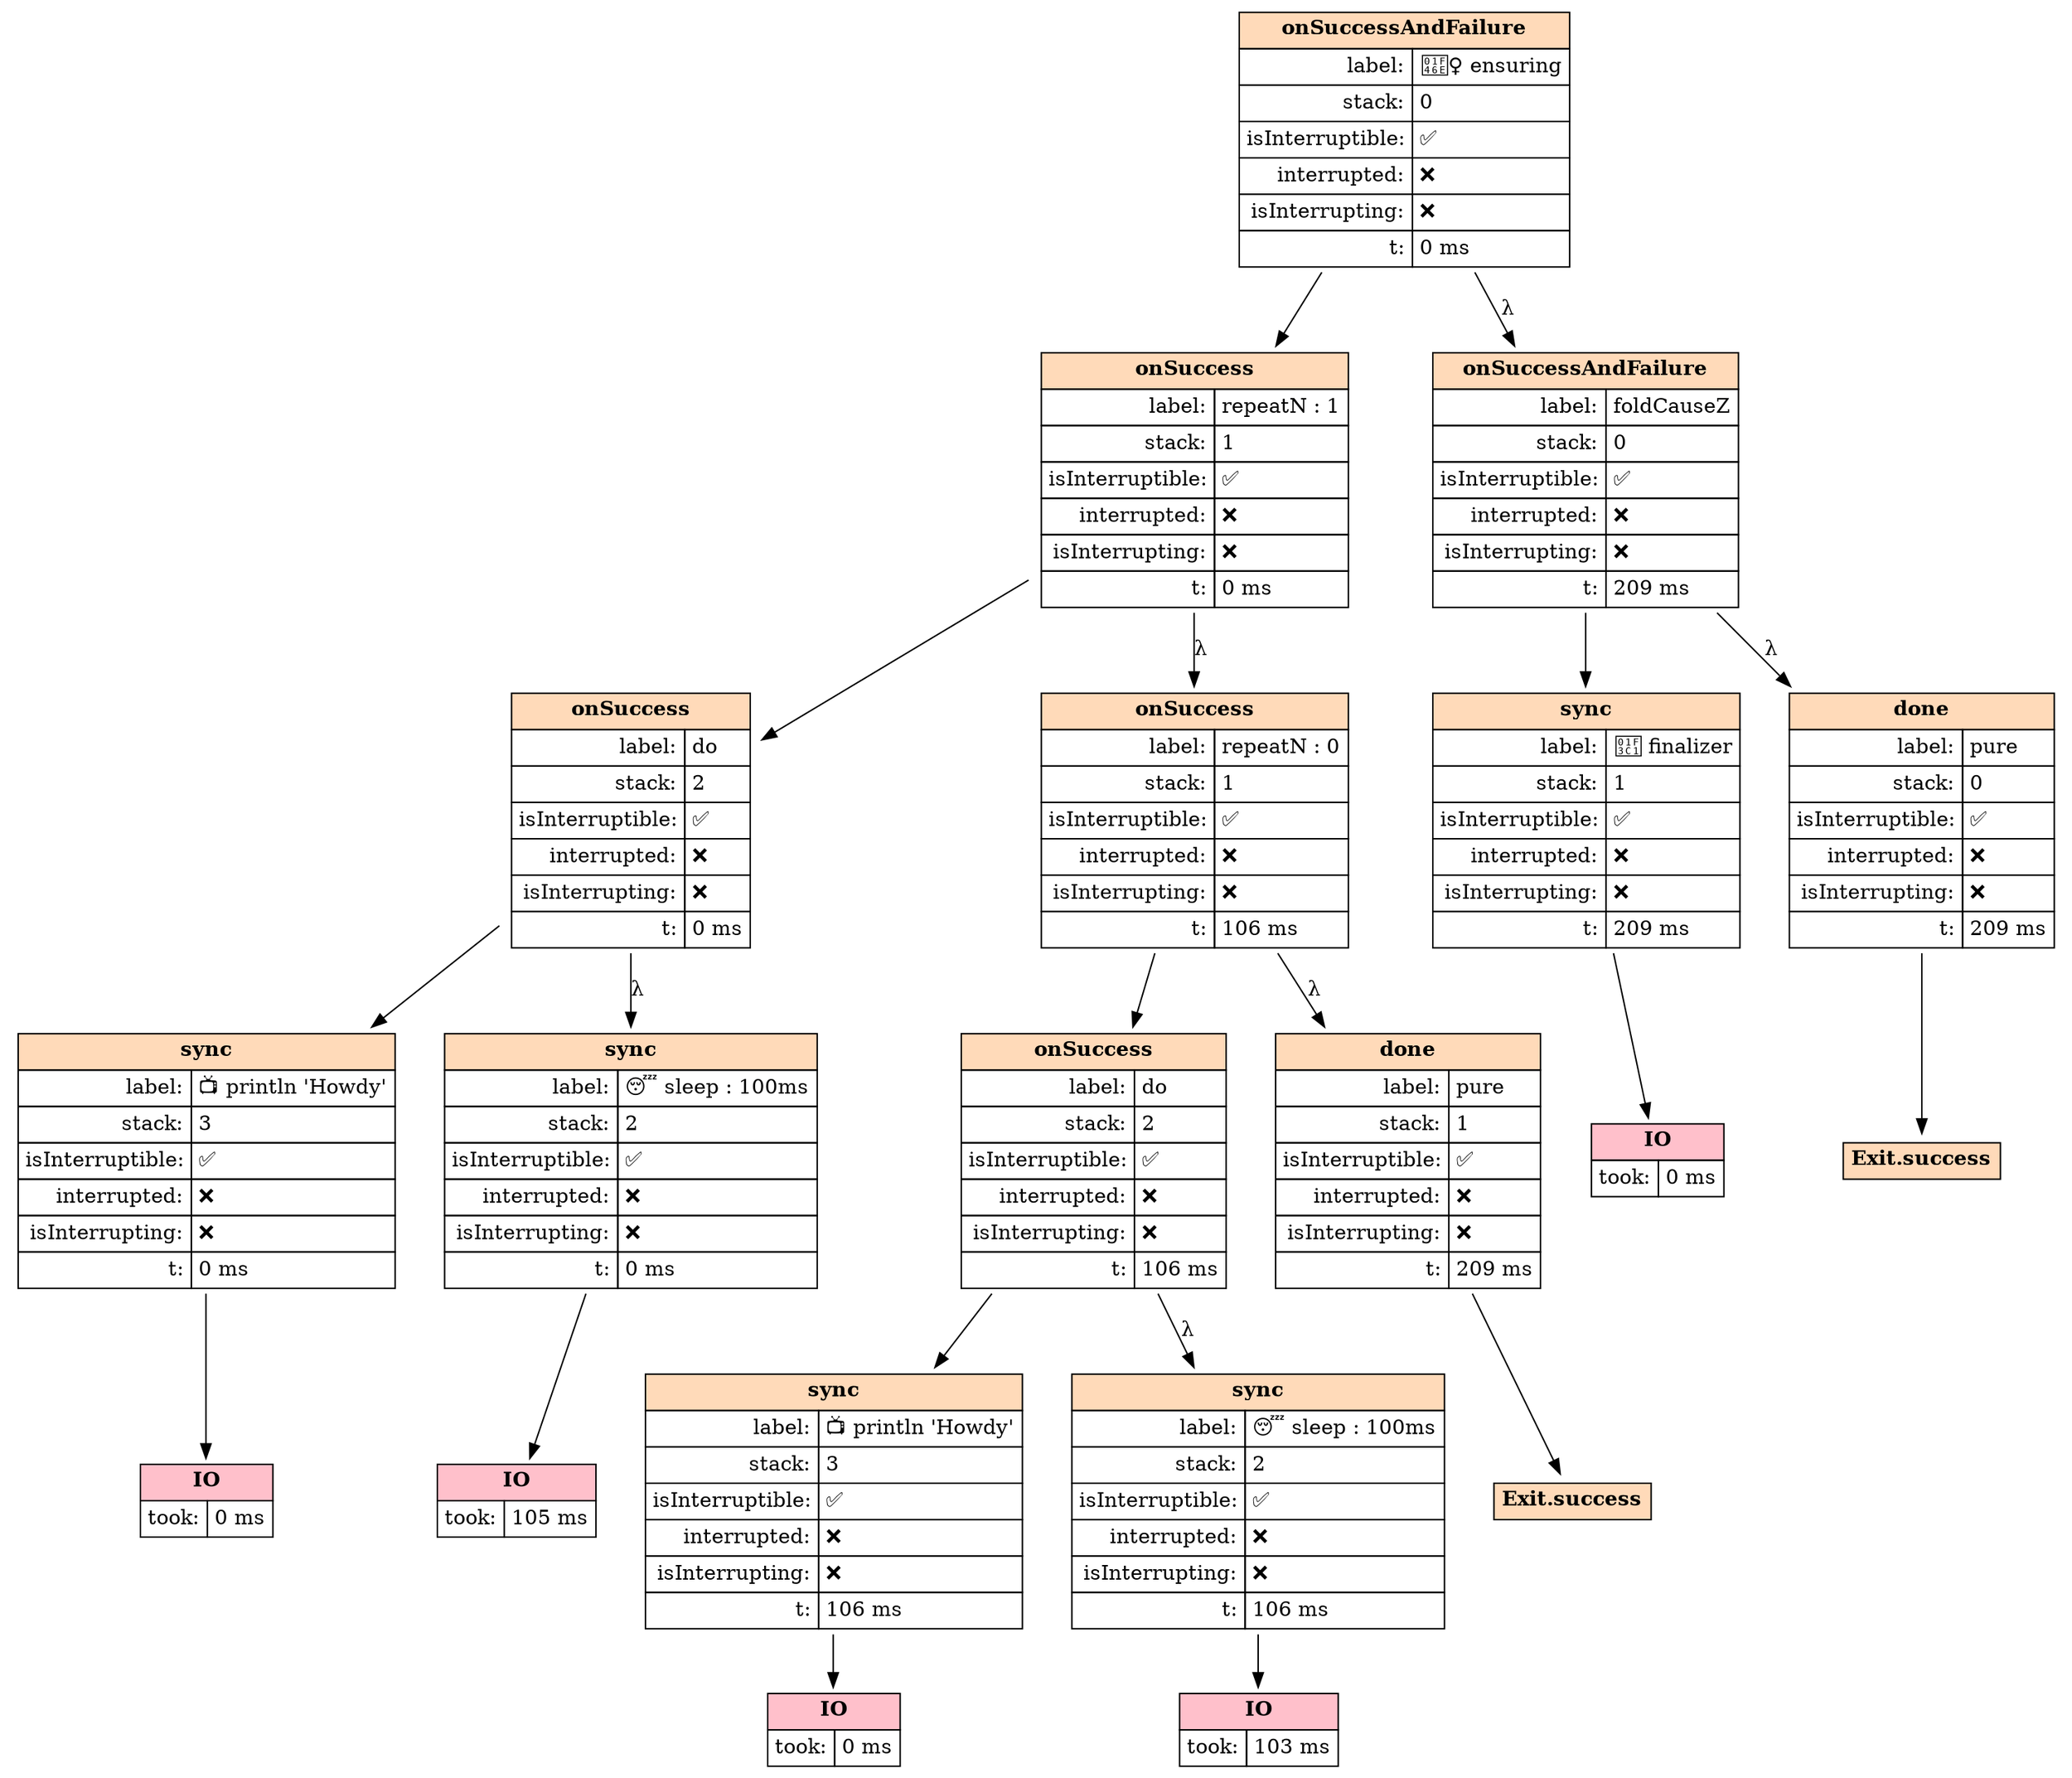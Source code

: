 digraph D {  node [shape=box]
"-main-95913-138271799746916" [shape=none, label=<<table CELLPADDING="4" BORDER="0" CELLBORDER="1" CELLSPACING="0"><tr><td BGCOLOR="peachpuff1" colspan='2'><b>onSuccessAndFailure</b></td></tr><tr><td align='right'>label:</td><td align='left'>👮‍♀️ ensuring</td></tr><tr><td align='right'>stack:</td><td align='left'>0</td></tr><tr><td align='right'>isInterruptible:</td><td align='left'>✅</td></tr><tr><td align='right'>interrupted:</td><td align='left'>❌</td></tr><tr><td align='right'>isInterrupting:</td><td align='left'>❌</td></tr><tr><td align='right'>t:</td><td align='left'>0 ms</td></tr></table>> ]
  "-main-95913-138271799746916" -> "-main-95913-138271799773583" 
"-main-95913-138271799773583" [shape=none, label=<<table CELLPADDING="4" BORDER="0" CELLBORDER="1" CELLSPACING="0"><tr><td BGCOLOR="peachpuff1" colspan='2'><b>onSuccess</b></td></tr><tr><td align='right'>label:</td><td align='left'>repeatN : 1</td></tr><tr><td align='right'>stack:</td><td align='left'>1</td></tr><tr><td align='right'>isInterruptible:</td><td align='left'>✅</td></tr><tr><td align='right'>interrupted:</td><td align='left'>❌</td></tr><tr><td align='right'>isInterrupting:</td><td align='left'>❌</td></tr><tr><td align='right'>t:</td><td align='left'>0 ms</td></tr></table>> ]
  "-main-95913-138271799773583" -> "-main-95913-138271799786708" 
"-main-95913-138271799786708" [shape=none, label=<<table CELLPADDING="4" BORDER="0" CELLBORDER="1" CELLSPACING="0"><tr><td BGCOLOR="peachpuff1" colspan='2'><b>onSuccess</b></td></tr><tr><td align='right'>label:</td><td align='left'>do</td></tr><tr><td align='right'>stack:</td><td align='left'>2</td></tr><tr><td align='right'>isInterruptible:</td><td align='left'>✅</td></tr><tr><td align='right'>interrupted:</td><td align='left'>❌</td></tr><tr><td align='right'>isInterrupting:</td><td align='left'>❌</td></tr><tr><td align='right'>t:</td><td align='left'>0 ms</td></tr></table>> ]
  "-main-95913-138271799786708" -> "-main-95913-138271799797916" 
"-main-95913-138271799797916" [shape=none, label=<<table CELLPADDING="4" BORDER="0" CELLBORDER="1" CELLSPACING="0"><tr><td BGCOLOR="peachpuff1" colspan='2'><b>sync</b></td></tr><tr><td align='right'>label:</td><td align='left'>📺 println 'Howdy'</td></tr><tr><td align='right'>stack:</td><td align='left'>3</td></tr><tr><td align='right'>isInterruptible:</td><td align='left'>✅</td></tr><tr><td align='right'>interrupted:</td><td align='left'>❌</td></tr><tr><td align='right'>isInterrupting:</td><td align='left'>❌</td></tr><tr><td align='right'>t:</td><td align='left'>0 ms</td></tr></table>> ]
"-main-95913-138271799812125" [shape=none, label=<<table CELLPADDING="4" BORDER="0" CELLBORDER="1" CELLSPACING="0"><tr><td BGCOLOR="pink" colspan='2'><b>IO</b></td></tr><tr><td align='right'>took:</td><td align='left'>0 ms</td></tr></table>> ]
  "-main-95913-138271799797916" -> "-main-95913-138271799812125" 
  "-main-95913-138271799786708" -> "-main-95913-138271799819500" [label = "λ"]
"-main-95913-138271799819500" [shape=none, label=<<table CELLPADDING="4" BORDER="0" CELLBORDER="1" CELLSPACING="0"><tr><td BGCOLOR="peachpuff1" colspan='2'><b>sync</b></td></tr><tr><td align='right'>label:</td><td align='left'>😴 sleep : 100ms</td></tr><tr><td align='right'>stack:</td><td align='left'>2</td></tr><tr><td align='right'>isInterruptible:</td><td align='left'>✅</td></tr><tr><td align='right'>interrupted:</td><td align='left'>❌</td></tr><tr><td align='right'>isInterrupting:</td><td align='left'>❌</td></tr><tr><td align='right'>t:</td><td align='left'>0 ms</td></tr></table>> ]
"-main-95913-138271904881416" [shape=none, label=<<table CELLPADDING="4" BORDER="0" CELLBORDER="1" CELLSPACING="0"><tr><td BGCOLOR="pink" colspan='2'><b>IO</b></td></tr><tr><td align='right'>took:</td><td align='left'>105 ms</td></tr></table>> ]
  "-main-95913-138271799819500" -> "-main-95913-138271904881416" 
  "-main-95913-138271799773583" -> "-main-95913-138271905200750" [label = "λ"]
"-main-95913-138271905200750" [shape=none, label=<<table CELLPADDING="4" BORDER="0" CELLBORDER="1" CELLSPACING="0"><tr><td BGCOLOR="peachpuff1" colspan='2'><b>onSuccess</b></td></tr><tr><td align='right'>label:</td><td align='left'>repeatN : 0</td></tr><tr><td align='right'>stack:</td><td align='left'>1</td></tr><tr><td align='right'>isInterruptible:</td><td align='left'>✅</td></tr><tr><td align='right'>interrupted:</td><td align='left'>❌</td></tr><tr><td align='right'>isInterrupting:</td><td align='left'>❌</td></tr><tr><td align='right'>t:</td><td align='left'>106 ms</td></tr></table>> ]
  "-main-95913-138271905200750" -> "-main-95913-138271905453000" 
"-main-95913-138271905453000" [shape=none, label=<<table CELLPADDING="4" BORDER="0" CELLBORDER="1" CELLSPACING="0"><tr><td BGCOLOR="peachpuff1" colspan='2'><b>onSuccess</b></td></tr><tr><td align='right'>label:</td><td align='left'>do</td></tr><tr><td align='right'>stack:</td><td align='left'>2</td></tr><tr><td align='right'>isInterruptible:</td><td align='left'>✅</td></tr><tr><td align='right'>interrupted:</td><td align='left'>❌</td></tr><tr><td align='right'>isInterrupting:</td><td align='left'>❌</td></tr><tr><td align='right'>t:</td><td align='left'>106 ms</td></tr></table>> ]
  "-main-95913-138271905453000" -> "-main-95913-138271905471750" 
"-main-95913-138271905471750" [shape=none, label=<<table CELLPADDING="4" BORDER="0" CELLBORDER="1" CELLSPACING="0"><tr><td BGCOLOR="peachpuff1" colspan='2'><b>sync</b></td></tr><tr><td align='right'>label:</td><td align='left'>📺 println 'Howdy'</td></tr><tr><td align='right'>stack:</td><td align='left'>3</td></tr><tr><td align='right'>isInterruptible:</td><td align='left'>✅</td></tr><tr><td align='right'>interrupted:</td><td align='left'>❌</td></tr><tr><td align='right'>isInterrupting:</td><td align='left'>❌</td></tr><tr><td align='right'>t:</td><td align='left'>106 ms</td></tr></table>> ]
"-main-95913-138271905490875" [shape=none, label=<<table CELLPADDING="4" BORDER="0" CELLBORDER="1" CELLSPACING="0"><tr><td BGCOLOR="pink" colspan='2'><b>IO</b></td></tr><tr><td align='right'>took:</td><td align='left'>0 ms</td></tr></table>> ]
  "-main-95913-138271905471750" -> "-main-95913-138271905490875" 
  "-main-95913-138271905453000" -> "-main-95913-138271905497750" [label = "λ"]
"-main-95913-138271905497750" [shape=none, label=<<table CELLPADDING="4" BORDER="0" CELLBORDER="1" CELLSPACING="0"><tr><td BGCOLOR="peachpuff1" colspan='2'><b>sync</b></td></tr><tr><td align='right'>label:</td><td align='left'>😴 sleep : 100ms</td></tr><tr><td align='right'>stack:</td><td align='left'>2</td></tr><tr><td align='right'>isInterruptible:</td><td align='left'>✅</td></tr><tr><td align='right'>interrupted:</td><td align='left'>❌</td></tr><tr><td align='right'>isInterrupting:</td><td align='left'>❌</td></tr><tr><td align='right'>t:</td><td align='left'>106 ms</td></tr></table>> ]
"-main-95913-138272008422916" [shape=none, label=<<table CELLPADDING="4" BORDER="0" CELLBORDER="1" CELLSPACING="0"><tr><td BGCOLOR="pink" colspan='2'><b>IO</b></td></tr><tr><td align='right'>took:</td><td align='left'>103 ms</td></tr></table>> ]
  "-main-95913-138271905497750" -> "-main-95913-138272008422916" 
  "-main-95913-138271905200750" -> "-main-95913-138272008495083" [label = "λ"]
"-main-95913-138272008495083" [shape=none, label=<<table CELLPADDING="4" BORDER="0" CELLBORDER="1" CELLSPACING="0"><tr><td BGCOLOR="peachpuff1" colspan='2'><b>done</b></td></tr><tr><td align='right'>label:</td><td align='left'>pure</td></tr><tr><td align='right'>stack:</td><td align='left'>1</td></tr><tr><td align='right'>isInterruptible:</td><td align='left'>✅</td></tr><tr><td align='right'>interrupted:</td><td align='left'>❌</td></tr><tr><td align='right'>isInterrupting:</td><td align='left'>❌</td></tr><tr><td align='right'>t:</td><td align='left'>209 ms</td></tr></table>> ]
"-main-95913-138272008556583" [shape=none, label=<<table CELLPADDING="4" BORDER="0" CELLBORDER="1" CELLSPACING="0"><tr><td BGCOLOR="peachpuff1" colspan='2'><b>Exit.success</b></td></tr></table>> ]
  "-main-95913-138272008495083" -> "-main-95913-138272008556583" 
  "-main-95913-138271799746916" -> "-main-95913-138272008750333" [label = "λ"]
"-main-95913-138272008750333" [shape=none, label=<<table CELLPADDING="4" BORDER="0" CELLBORDER="1" CELLSPACING="0"><tr><td BGCOLOR="peachpuff1" colspan='2'><b>onSuccessAndFailure</b></td></tr><tr><td align='right'>label:</td><td align='left'>foldCauseZ</td></tr><tr><td align='right'>stack:</td><td align='left'>0</td></tr><tr><td align='right'>isInterruptible:</td><td align='left'>✅</td></tr><tr><td align='right'>interrupted:</td><td align='left'>❌</td></tr><tr><td align='right'>isInterrupting:</td><td align='left'>❌</td></tr><tr><td align='right'>t:</td><td align='left'>209 ms</td></tr></table>> ]
  "-main-95913-138272008750333" -> "-main-95913-138272008779791" 
"-main-95913-138272008779791" [shape=none, label=<<table CELLPADDING="4" BORDER="0" CELLBORDER="1" CELLSPACING="0"><tr><td BGCOLOR="peachpuff1" colspan='2'><b>sync</b></td></tr><tr><td align='right'>label:</td><td align='left'>🏁 finalizer</td></tr><tr><td align='right'>stack:</td><td align='left'>1</td></tr><tr><td align='right'>isInterruptible:</td><td align='left'>✅</td></tr><tr><td align='right'>interrupted:</td><td align='left'>❌</td></tr><tr><td align='right'>isInterrupting:</td><td align='left'>❌</td></tr><tr><td align='right'>t:</td><td align='left'>209 ms</td></tr></table>> ]
"-main-95913-138272008817000" [shape=none, label=<<table CELLPADDING="4" BORDER="0" CELLBORDER="1" CELLSPACING="0"><tr><td BGCOLOR="pink" colspan='2'><b>IO</b></td></tr><tr><td align='right'>took:</td><td align='left'>0 ms</td></tr></table>> ]
  "-main-95913-138272008779791" -> "-main-95913-138272008817000" 
  "-main-95913-138272008750333" -> "-main-95913-138272008827916" [label = "λ"]
"-main-95913-138272008827916" [shape=none, label=<<table CELLPADDING="4" BORDER="0" CELLBORDER="1" CELLSPACING="0"><tr><td BGCOLOR="peachpuff1" colspan='2'><b>done</b></td></tr><tr><td align='right'>label:</td><td align='left'>pure</td></tr><tr><td align='right'>stack:</td><td align='left'>0</td></tr><tr><td align='right'>isInterruptible:</td><td align='left'>✅</td></tr><tr><td align='right'>interrupted:</td><td align='left'>❌</td></tr><tr><td align='right'>isInterrupting:</td><td align='left'>❌</td></tr><tr><td align='right'>t:</td><td align='left'>209 ms</td></tr></table>> ]
"-main-95913-138272008846791" [shape=none, label=<<table CELLPADDING="4" BORDER="0" CELLBORDER="1" CELLSPACING="0"><tr><td BGCOLOR="peachpuff1" colspan='2'><b>Exit.success</b></td></tr></table>> ]
  "-main-95913-138272008827916" -> "-main-95913-138272008846791" 
}
